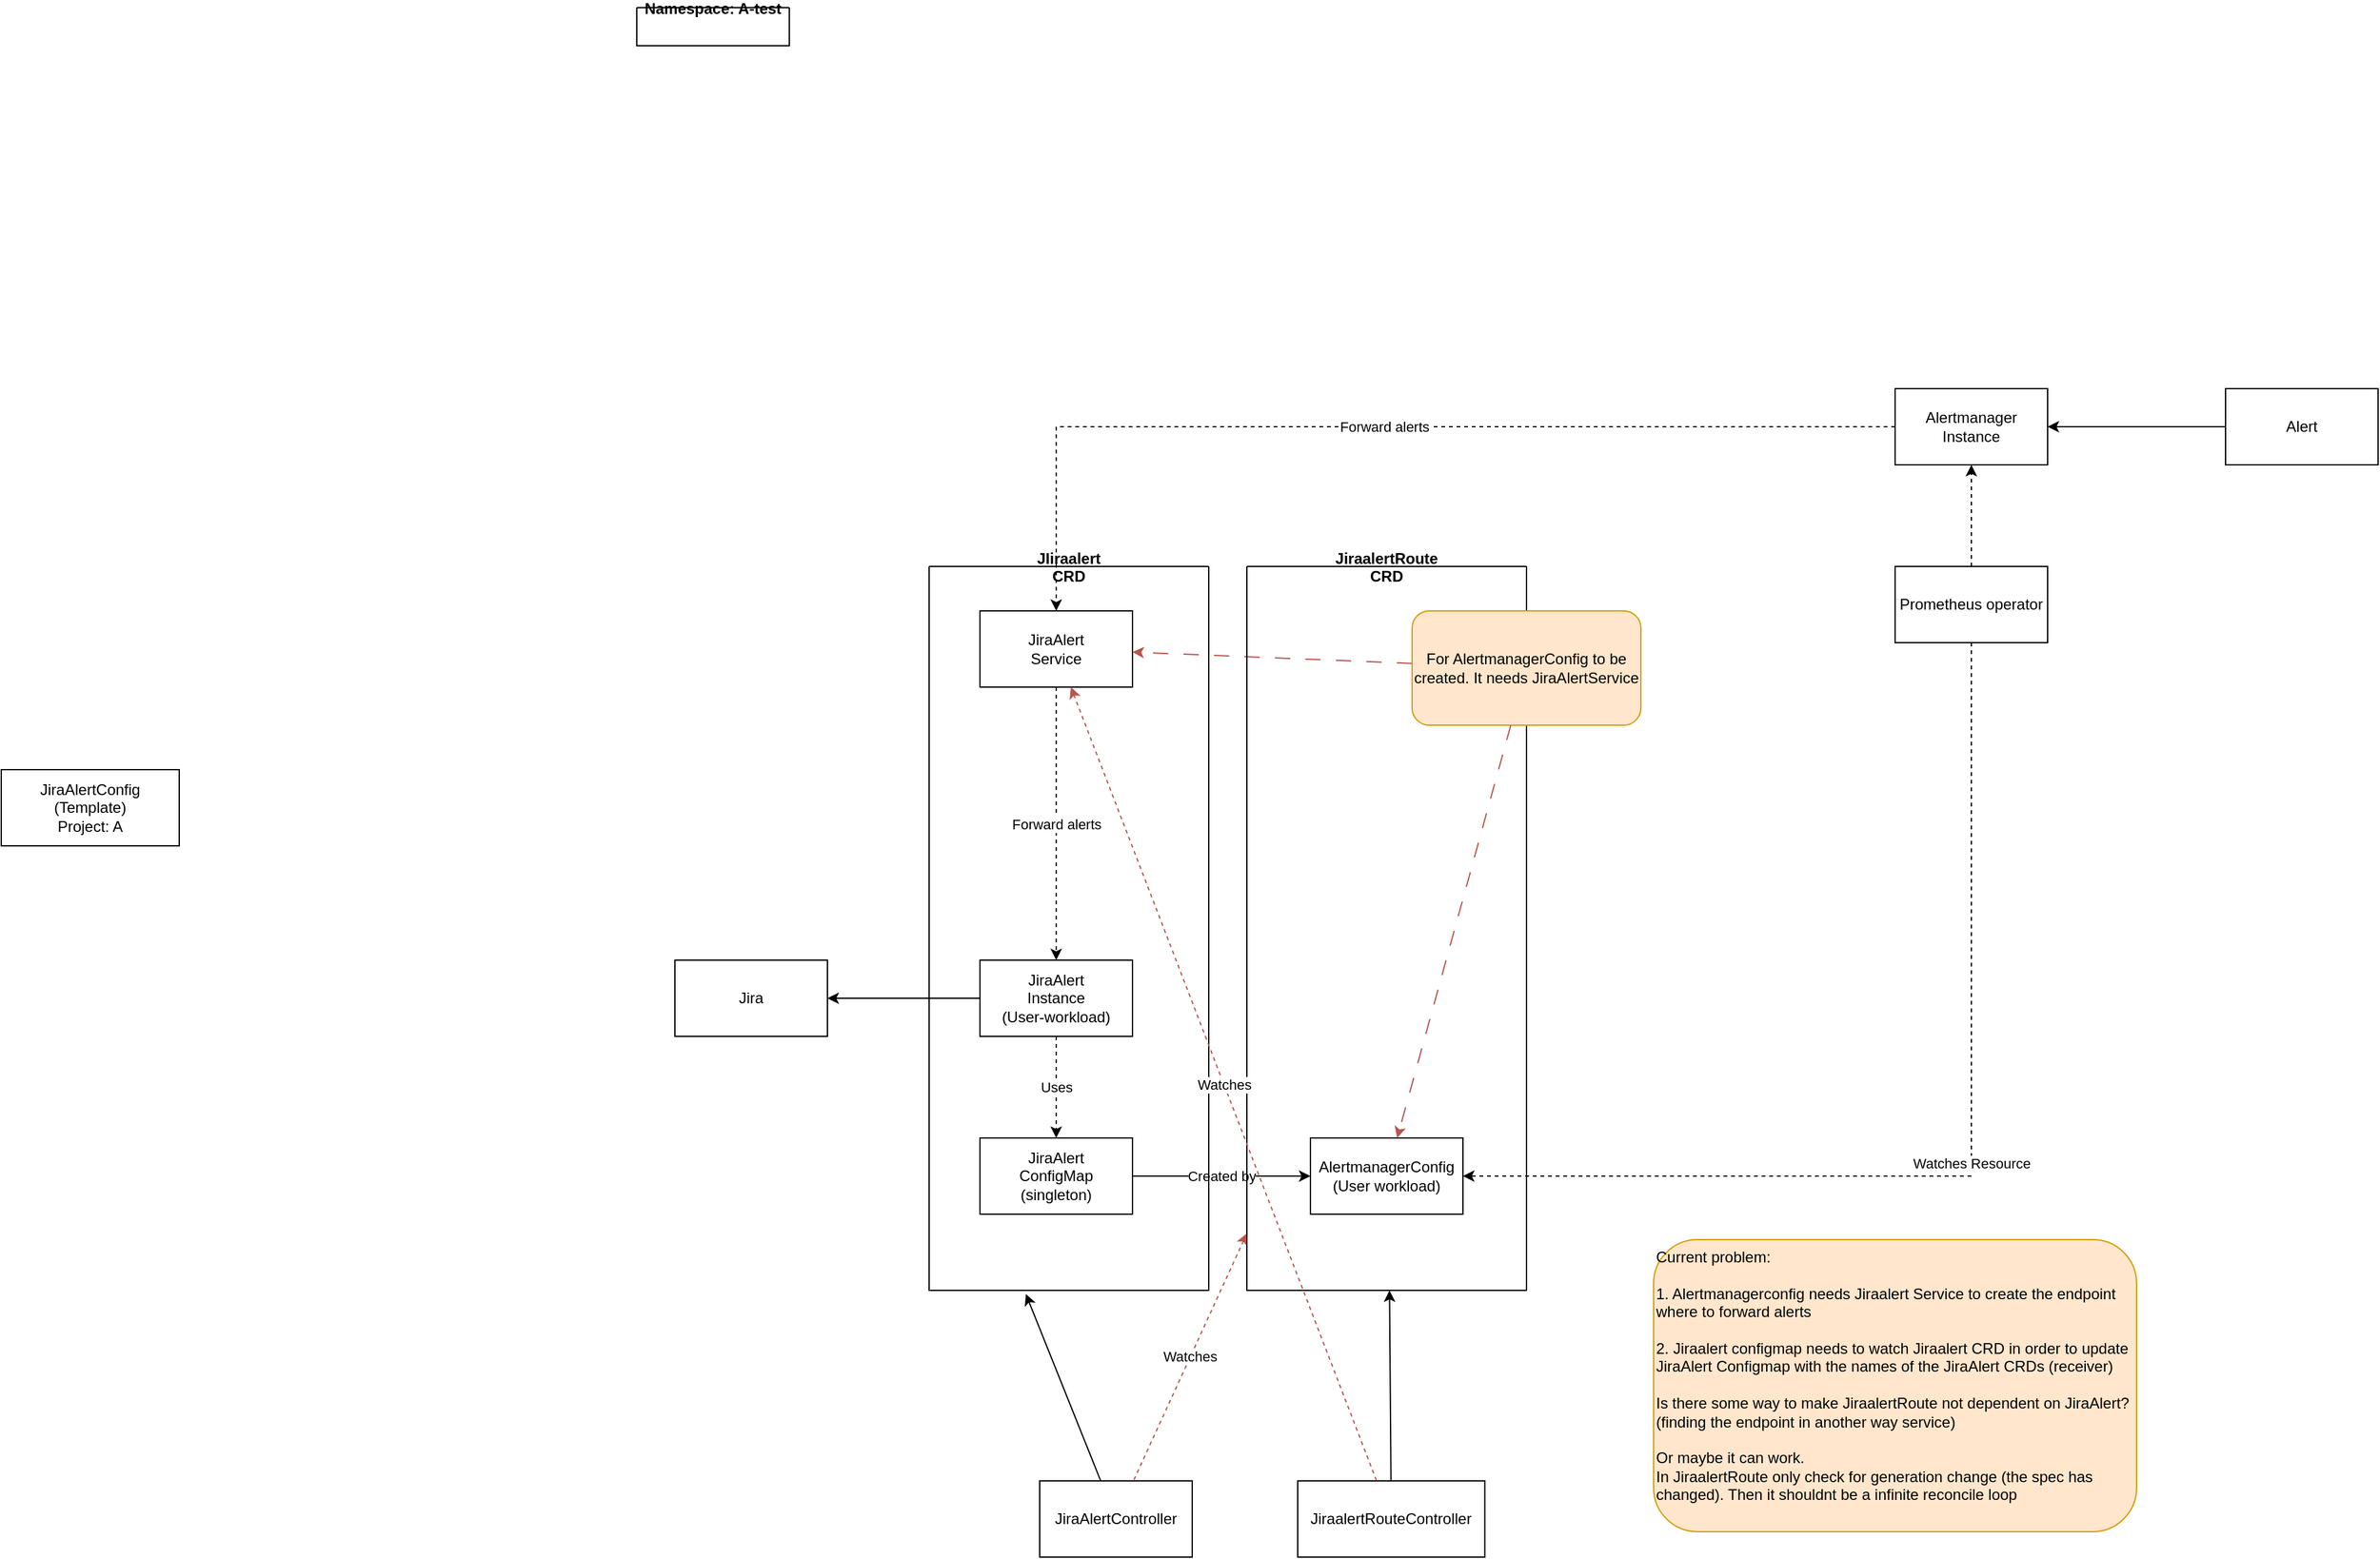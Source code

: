 <mxfile version="22.1.0" type="github">
  <diagram name="Sida-1" id="sMpSKWyNa3JY2Kg1YHN2">
    <mxGraphModel dx="3350" dy="908" grid="1" gridSize="10" guides="1" tooltips="1" connect="1" arrows="1" fold="1" page="1" pageScale="1" pageWidth="827" pageHeight="1169" math="0" shadow="0">
      <root>
        <mxCell id="0" />
        <mxCell id="1" parent="0" />
        <mxCell id="YuaA5Zfme7-IQ_LHkHmJ-38" value="Uses" style="edgeStyle=orthogonalEdgeStyle;rounded=0;orthogonalLoop=1;jettySize=auto;html=1;dashed=1;" edge="1" parent="1" source="YuaA5Zfme7-IQ_LHkHmJ-4" target="YuaA5Zfme7-IQ_LHkHmJ-30">
          <mxGeometry relative="1" as="geometry" />
        </mxCell>
        <mxCell id="YuaA5Zfme7-IQ_LHkHmJ-60" style="edgeStyle=orthogonalEdgeStyle;rounded=0;orthogonalLoop=1;jettySize=auto;html=1;" edge="1" parent="1" source="YuaA5Zfme7-IQ_LHkHmJ-4" target="YuaA5Zfme7-IQ_LHkHmJ-59">
          <mxGeometry relative="1" as="geometry" />
        </mxCell>
        <mxCell id="YuaA5Zfme7-IQ_LHkHmJ-4" value="JiraAlert&lt;br&gt;Instance&lt;br&gt;(User-workload)" style="rounded=0;whiteSpace=wrap;html=1;" vertex="1" parent="1">
          <mxGeometry x="-460.0" y="860" width="120" height="60" as="geometry" />
        </mxCell>
        <mxCell id="YuaA5Zfme7-IQ_LHkHmJ-11" value="Namespace: A-test" style="swimlane;startSize=0;" vertex="1" collapsed="1" parent="1">
          <mxGeometry x="-730" y="110" width="120" height="30" as="geometry">
            <mxRectangle x="-730" y="110" width="528.46" height="360" as="alternateBounds" />
          </mxGeometry>
        </mxCell>
        <mxCell id="YuaA5Zfme7-IQ_LHkHmJ-12" value="AlertRule&lt;br&gt;(User)" style="rounded=0;whiteSpace=wrap;html=1;" vertex="1" parent="YuaA5Zfme7-IQ_LHkHmJ-11">
          <mxGeometry x="15.577" y="30" width="197.308" height="40" as="geometry" />
        </mxCell>
        <mxCell id="YuaA5Zfme7-IQ_LHkHmJ-1" value="JiraAlertConfig&lt;br&gt;(Template)&lt;br&gt;Project: A" style="rounded=0;whiteSpace=wrap;html=1;" vertex="1" parent="1">
          <mxGeometry x="-1230" y="710" width="140" height="60" as="geometry" />
        </mxCell>
        <mxCell id="YuaA5Zfme7-IQ_LHkHmJ-76" value="Created by" style="edgeStyle=orthogonalEdgeStyle;rounded=0;orthogonalLoop=1;jettySize=auto;html=1;" edge="1" parent="1" source="YuaA5Zfme7-IQ_LHkHmJ-30" target="YuaA5Zfme7-IQ_LHkHmJ-19">
          <mxGeometry relative="1" as="geometry" />
        </mxCell>
        <mxCell id="YuaA5Zfme7-IQ_LHkHmJ-30" value="JiraAlert&lt;br&gt;ConfigMap&lt;br&gt;(singleton)" style="rounded=0;whiteSpace=wrap;html=1;" vertex="1" parent="1">
          <mxGeometry x="-460" y="1000" width="120" height="60" as="geometry" />
        </mxCell>
        <mxCell id="YuaA5Zfme7-IQ_LHkHmJ-36" style="edgeStyle=orthogonalEdgeStyle;rounded=0;orthogonalLoop=1;jettySize=auto;html=1;exitX=0.5;exitY=1;exitDx=0;exitDy=0;" edge="1" parent="1" source="YuaA5Zfme7-IQ_LHkHmJ-30" target="YuaA5Zfme7-IQ_LHkHmJ-30">
          <mxGeometry relative="1" as="geometry" />
        </mxCell>
        <mxCell id="YuaA5Zfme7-IQ_LHkHmJ-41" value="Watches Resource" style="edgeStyle=orthogonalEdgeStyle;rounded=0;orthogonalLoop=1;jettySize=auto;html=1;dashed=1;exitX=0.5;exitY=1;exitDx=0;exitDy=0;entryX=1;entryY=0.5;entryDx=0;entryDy=0;" edge="1" parent="1" source="YuaA5Zfme7-IQ_LHkHmJ-39" target="YuaA5Zfme7-IQ_LHkHmJ-19">
          <mxGeometry relative="1" as="geometry" />
        </mxCell>
        <mxCell id="YuaA5Zfme7-IQ_LHkHmJ-42" style="edgeStyle=orthogonalEdgeStyle;rounded=0;orthogonalLoop=1;jettySize=auto;html=1;dashed=1;" edge="1" parent="1" source="YuaA5Zfme7-IQ_LHkHmJ-39" target="YuaA5Zfme7-IQ_LHkHmJ-40">
          <mxGeometry relative="1" as="geometry" />
        </mxCell>
        <mxCell id="YuaA5Zfme7-IQ_LHkHmJ-39" value="Prometheus operator" style="rounded=0;whiteSpace=wrap;html=1;" vertex="1" parent="1">
          <mxGeometry x="260" y="550" width="120" height="60" as="geometry" />
        </mxCell>
        <mxCell id="YuaA5Zfme7-IQ_LHkHmJ-44" value="Forward alerts" style="edgeStyle=orthogonalEdgeStyle;rounded=0;orthogonalLoop=1;jettySize=auto;html=1;dashed=1;" edge="1" parent="1" source="YuaA5Zfme7-IQ_LHkHmJ-40" target="YuaA5Zfme7-IQ_LHkHmJ-47">
          <mxGeometry relative="1" as="geometry" />
        </mxCell>
        <mxCell id="YuaA5Zfme7-IQ_LHkHmJ-40" value="Alertmanager&lt;br&gt;Instance" style="rounded=0;whiteSpace=wrap;html=1;" vertex="1" parent="1">
          <mxGeometry x="260" y="410" width="120" height="60" as="geometry" />
        </mxCell>
        <mxCell id="YuaA5Zfme7-IQ_LHkHmJ-47" value="JiraAlert&lt;br&gt;Service" style="rounded=0;whiteSpace=wrap;html=1;" vertex="1" parent="1">
          <mxGeometry x="-460.0" y="585" width="120" height="60" as="geometry" />
        </mxCell>
        <mxCell id="YuaA5Zfme7-IQ_LHkHmJ-50" value="Forward alerts" style="edgeStyle=orthogonalEdgeStyle;rounded=0;orthogonalLoop=1;jettySize=auto;html=1;dashed=1;exitX=0.5;exitY=1;exitDx=0;exitDy=0;entryX=0.5;entryY=0;entryDx=0;entryDy=0;" edge="1" parent="1" source="YuaA5Zfme7-IQ_LHkHmJ-47" target="YuaA5Zfme7-IQ_LHkHmJ-4">
          <mxGeometry relative="1" as="geometry">
            <mxPoint x="-390" y="470" as="sourcePoint" />
            <mxPoint x="-390" y="590" as="targetPoint" />
          </mxGeometry>
        </mxCell>
        <mxCell id="YuaA5Zfme7-IQ_LHkHmJ-56" style="rounded=0;orthogonalLoop=1;jettySize=auto;html=1;dashed=1;dashPattern=12 12;fillColor=#f8cecc;strokeColor=#b85450;" edge="1" parent="1" source="YuaA5Zfme7-IQ_LHkHmJ-57" target="YuaA5Zfme7-IQ_LHkHmJ-47">
          <mxGeometry relative="1" as="geometry">
            <mxPoint x="570" y="888.239" as="sourcePoint" />
            <mxPoint x="-99" y="1020" as="targetPoint" />
          </mxGeometry>
        </mxCell>
        <mxCell id="YuaA5Zfme7-IQ_LHkHmJ-59" value="Jira" style="rounded=0;whiteSpace=wrap;html=1;" vertex="1" parent="1">
          <mxGeometry x="-700" y="860" width="120" height="60" as="geometry" />
        </mxCell>
        <mxCell id="YuaA5Zfme7-IQ_LHkHmJ-62" style="edgeStyle=orthogonalEdgeStyle;rounded=0;orthogonalLoop=1;jettySize=auto;html=1;" edge="1" parent="1" source="YuaA5Zfme7-IQ_LHkHmJ-61" target="YuaA5Zfme7-IQ_LHkHmJ-40">
          <mxGeometry relative="1" as="geometry" />
        </mxCell>
        <mxCell id="YuaA5Zfme7-IQ_LHkHmJ-61" value="Alert" style="rounded=0;whiteSpace=wrap;html=1;" vertex="1" parent="1">
          <mxGeometry x="520" y="410" width="120" height="60" as="geometry" />
        </mxCell>
        <mxCell id="YuaA5Zfme7-IQ_LHkHmJ-64" value="JiraAlertController" style="rounded=0;whiteSpace=wrap;html=1;" vertex="1" parent="1">
          <mxGeometry x="-413" y="1270" width="120" height="60" as="geometry" />
        </mxCell>
        <mxCell id="YuaA5Zfme7-IQ_LHkHmJ-65" value="JiraalertRouteController" style="rounded=0;whiteSpace=wrap;html=1;" vertex="1" parent="1">
          <mxGeometry x="-210" y="1270" width="147.21" height="60" as="geometry" />
        </mxCell>
        <mxCell id="YuaA5Zfme7-IQ_LHkHmJ-68" style="rounded=0;orthogonalLoop=1;jettySize=auto;html=1;entryX=0.346;entryY=1.005;entryDx=0;entryDy=0;entryPerimeter=0;" edge="1" parent="1" source="YuaA5Zfme7-IQ_LHkHmJ-64" target="YuaA5Zfme7-IQ_LHkHmJ-70">
          <mxGeometry relative="1" as="geometry">
            <mxPoint x="-6" y="1239" as="sourcePoint" />
            <mxPoint x="-99" y="1070" as="targetPoint" />
          </mxGeometry>
        </mxCell>
        <mxCell id="YuaA5Zfme7-IQ_LHkHmJ-70" value="JIiraalert&#xa;CRD" style="swimlane;startSize=0;" vertex="1" parent="1">
          <mxGeometry x="-500" y="550" width="220" height="570" as="geometry" />
        </mxCell>
        <mxCell id="YuaA5Zfme7-IQ_LHkHmJ-71" value="Watches" style="rounded=0;orthogonalLoop=1;jettySize=auto;html=1;dashed=1;startArrow=classic;startFill=1;endArrow=none;endFill=0;fillColor=#f8cecc;strokeColor=#b85450;" edge="1" parent="1" source="YuaA5Zfme7-IQ_LHkHmJ-72" target="YuaA5Zfme7-IQ_LHkHmJ-64">
          <mxGeometry relative="1" as="geometry">
            <mxPoint x="-240" y="1286.561" as="sourcePoint" />
            <mxPoint x="-330" y="1040" as="targetPoint" />
          </mxGeometry>
        </mxCell>
        <mxCell id="YuaA5Zfme7-IQ_LHkHmJ-72" value="JiraalertRoute&#xa;CRD" style="swimlane;startSize=0;" vertex="1" parent="1">
          <mxGeometry x="-250" y="550" width="220" height="570" as="geometry" />
        </mxCell>
        <mxCell id="YuaA5Zfme7-IQ_LHkHmJ-19" value="AlertmanagerConfig&lt;br&gt;(User workload)" style="rounded=0;whiteSpace=wrap;html=1;" vertex="1" parent="YuaA5Zfme7-IQ_LHkHmJ-72">
          <mxGeometry x="50.0" y="450" width="120" height="60" as="geometry" />
        </mxCell>
        <mxCell id="YuaA5Zfme7-IQ_LHkHmJ-73" value="Watches" style="rounded=0;orthogonalLoop=1;jettySize=auto;html=1;dashed=1;startArrow=classic;startFill=1;endArrow=none;endFill=0;fillColor=#f8cecc;strokeColor=#b85450;" edge="1" parent="1" source="YuaA5Zfme7-IQ_LHkHmJ-47" target="YuaA5Zfme7-IQ_LHkHmJ-65">
          <mxGeometry relative="1" as="geometry">
            <mxPoint x="-156" y="1090" as="sourcePoint" />
            <mxPoint x="-317" y="1280" as="targetPoint" />
          </mxGeometry>
        </mxCell>
        <mxCell id="YuaA5Zfme7-IQ_LHkHmJ-74" style="rounded=0;orthogonalLoop=1;jettySize=auto;html=1;" edge="1" parent="1" source="YuaA5Zfme7-IQ_LHkHmJ-65" target="YuaA5Zfme7-IQ_LHkHmJ-72">
          <mxGeometry relative="1" as="geometry">
            <mxPoint x="-355" y="1280" as="sourcePoint" />
            <mxPoint x="-414" y="1133" as="targetPoint" />
          </mxGeometry>
        </mxCell>
        <mxCell id="YuaA5Zfme7-IQ_LHkHmJ-57" value="For AlertmanagerConfig to be created. It needs JiraAlertService" style="rounded=1;whiteSpace=wrap;html=1;fillColor=#ffe6cc;strokeColor=#d79b00;" vertex="1" parent="1">
          <mxGeometry x="-120" y="585" width="180" height="90" as="geometry" />
        </mxCell>
        <mxCell id="YuaA5Zfme7-IQ_LHkHmJ-55" style="rounded=0;orthogonalLoop=1;jettySize=auto;html=1;dashed=1;dashPattern=12 12;fillColor=#f8cecc;strokeColor=#b85450;" edge="1" parent="1" source="YuaA5Zfme7-IQ_LHkHmJ-57" target="YuaA5Zfme7-IQ_LHkHmJ-19">
          <mxGeometry relative="1" as="geometry">
            <mxPoint x="570" y="929.471" as="sourcePoint" />
          </mxGeometry>
        </mxCell>
        <mxCell id="YuaA5Zfme7-IQ_LHkHmJ-77" value="Current problem:&lt;br&gt;&lt;br&gt;1. Alertmanagerconfig needs Jiraalert Service to create the endpoint where to forward alerts&lt;br&gt;&lt;br&gt;2. Jiraalert configmap needs to watch Jiraalert CRD in order to update JiraAlert Configmap with the names of the JiraAlert CRDs (receiver)&lt;br&gt;&lt;br&gt;Is there some way to make JiraalertRoute not dependent on JiraAlert? (finding the endpoint in another way service)&lt;br&gt;&lt;br&gt;Or maybe it can work.&amp;nbsp;&lt;br&gt;In JiraalertRoute only check for generation change (the spec has changed). Then it shouldnt be a infinite reconcile loop" style="rounded=1;whiteSpace=wrap;html=1;fillColor=#ffe6cc;strokeColor=#d79b00;align=left;verticalAlign=top;" vertex="1" parent="1">
          <mxGeometry x="70" y="1080" width="380" height="230" as="geometry" />
        </mxCell>
      </root>
    </mxGraphModel>
  </diagram>
</mxfile>
